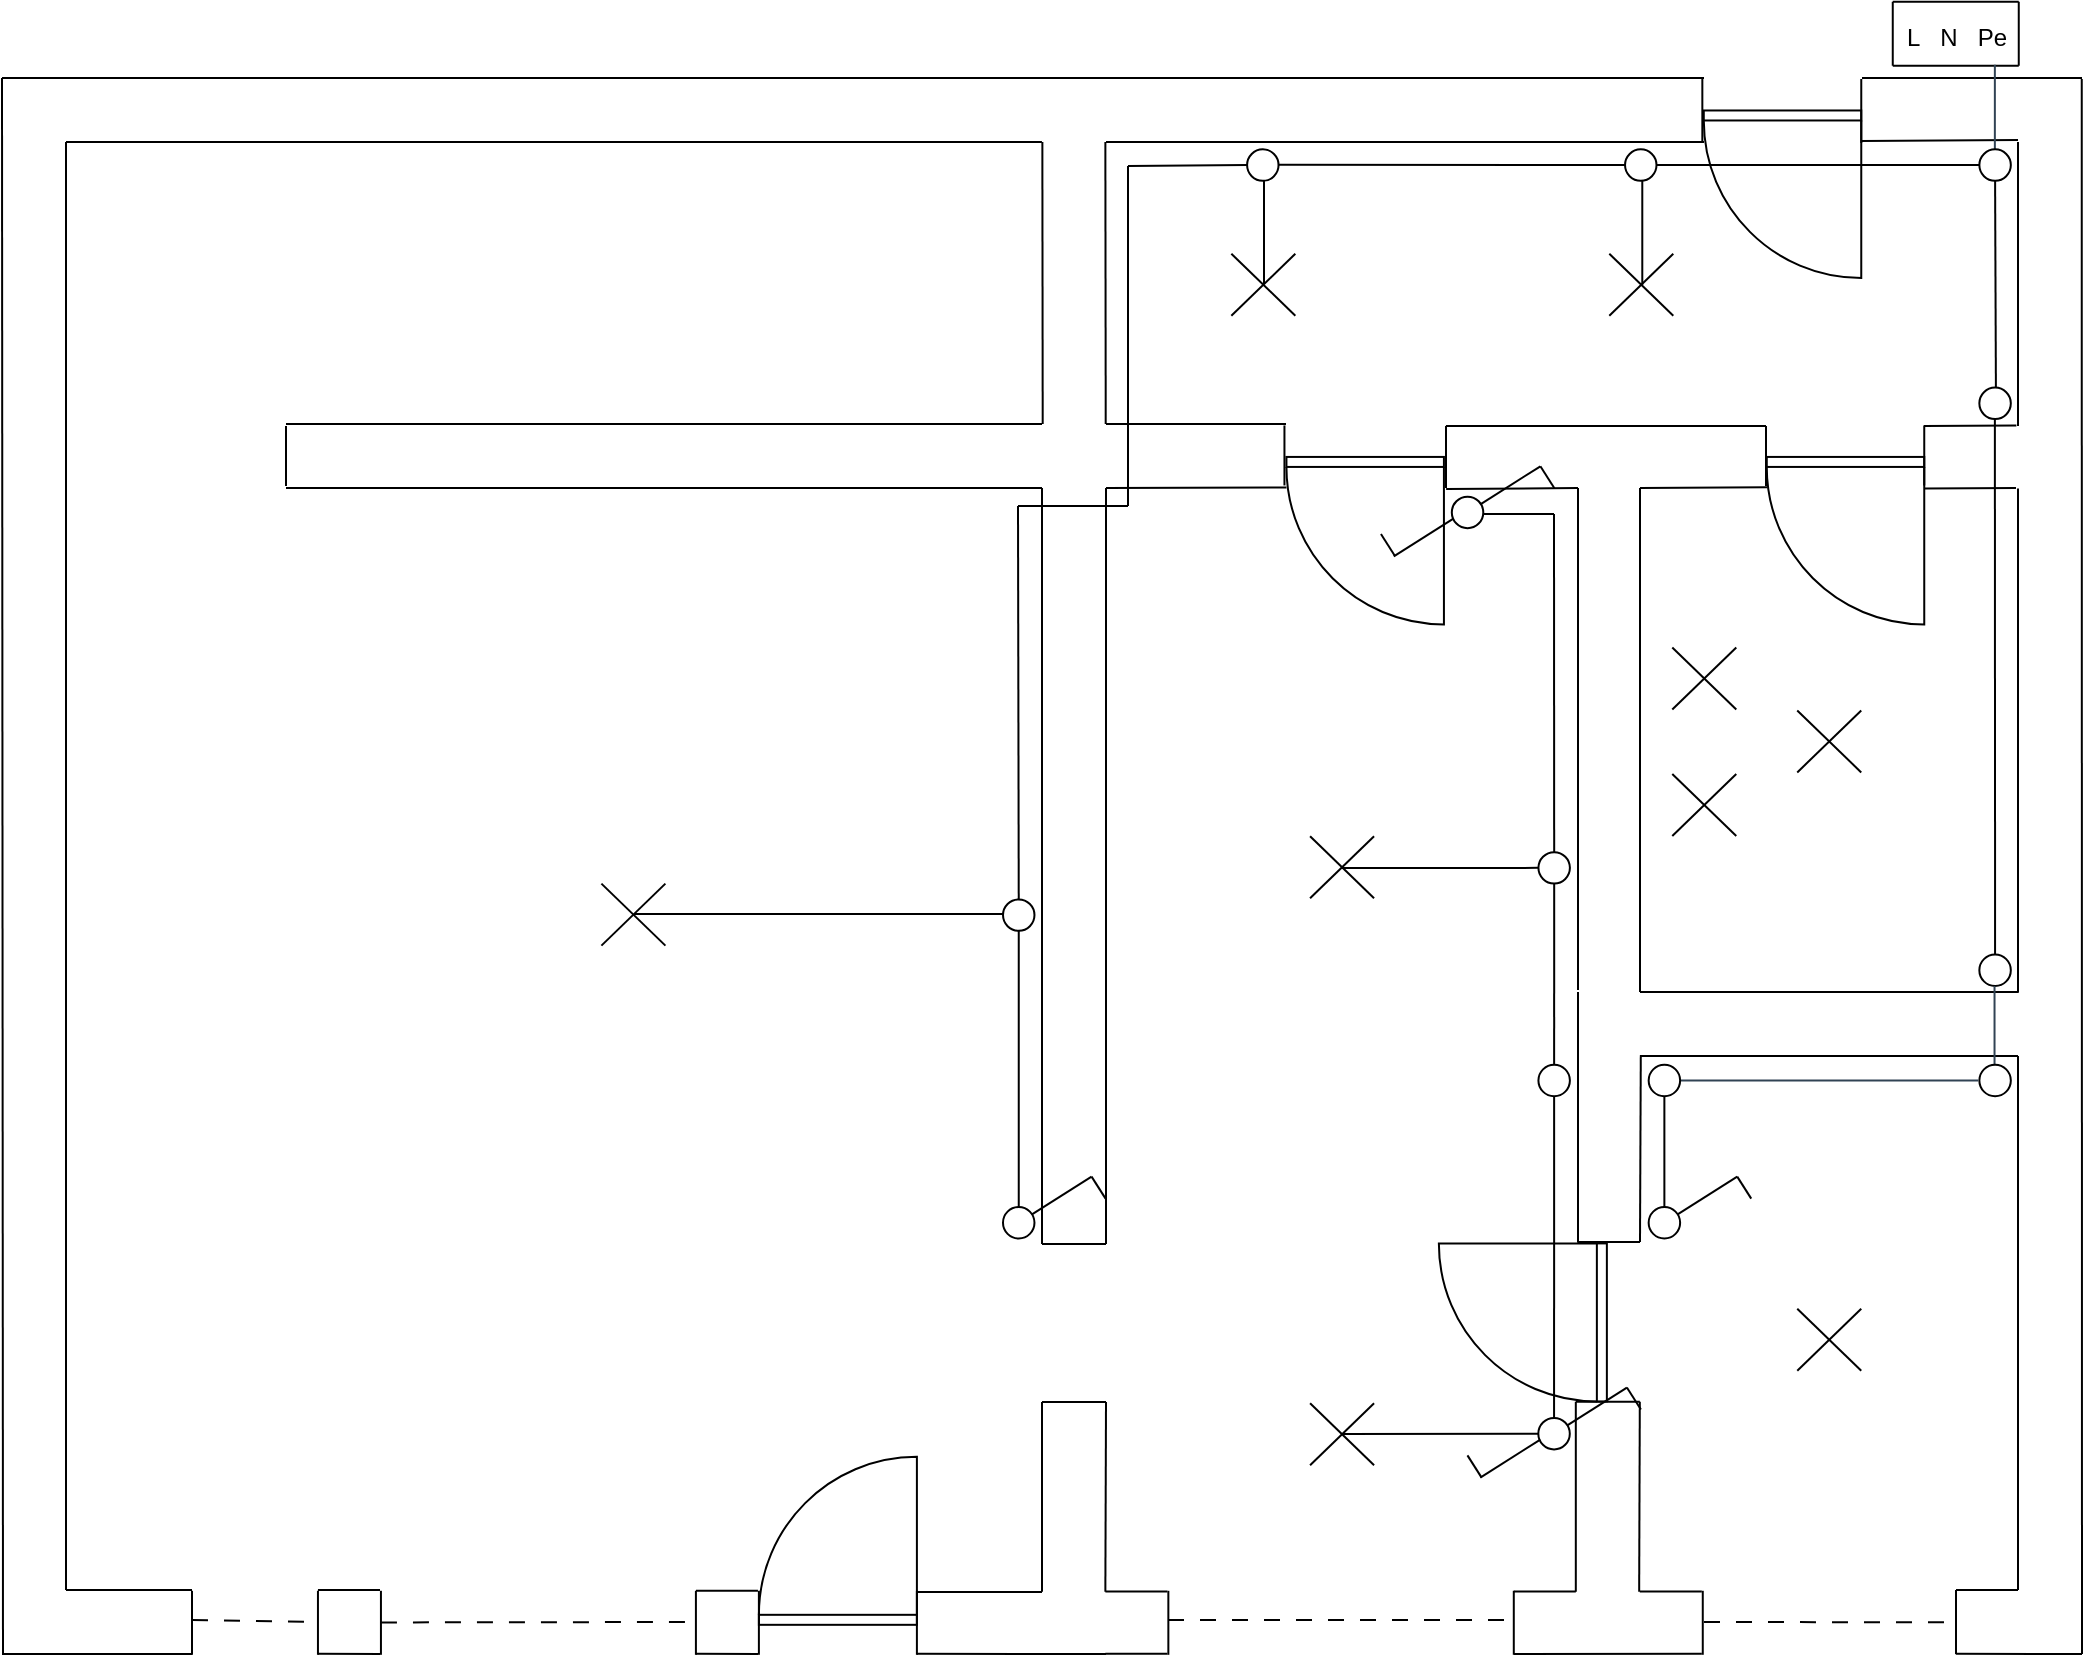 <mxfile version="26.0.11">
  <diagram name="Page-1" id="tku49OuCzhKwU1QaGcV9">
    <mxGraphModel dx="1500" dy="833" grid="1" gridSize="3.937" guides="1" tooltips="1" connect="1" arrows="1" fold="1" page="1" pageScale="1" pageWidth="1100" pageHeight="850" math="0" shadow="0">
      <root>
        <mxCell id="0" />
        <mxCell id="1" parent="0" />
        <mxCell id="xmqlbfc2DlfYGe71Y-Ob-2" value="" style="endArrow=none;html=1;rounded=0;" parent="1" edge="1">
          <mxGeometry width="50" height="50" relative="1" as="geometry">
            <mxPoint x="882" y="78" as="sourcePoint" />
            <mxPoint x="583" y="78" as="targetPoint" />
          </mxGeometry>
        </mxCell>
        <mxCell id="xmqlbfc2DlfYGe71Y-Ob-3" value="" style="endArrow=none;html=1;rounded=0;entryX=1.007;entryY=0.182;entryDx=0;entryDy=0;entryPerimeter=0;" parent="1" edge="1">
          <mxGeometry width="50" height="50" relative="1" as="geometry">
            <mxPoint x="1039" y="77" as="sourcePoint" />
            <mxPoint x="960.631" y="77.466" as="targetPoint" />
          </mxGeometry>
        </mxCell>
        <mxCell id="xmqlbfc2DlfYGe71Y-Ob-5" value="" style="verticalLabelPosition=bottom;html=1;verticalAlign=top;align=center;shape=mxgraph.floorplan.doorRight;aspect=fixed;" parent="1" vertex="1">
          <mxGeometry x="881.89" y="62.24" width="78.74" height="83.66" as="geometry" />
        </mxCell>
        <mxCell id="xmqlbfc2DlfYGe71Y-Ob-8" value="" style="endArrow=none;html=1;rounded=0;" parent="1" edge="1">
          <mxGeometry width="50" height="50" relative="1" as="geometry">
            <mxPoint x="63" y="802" as="sourcePoint" />
            <mxPoint x="63" y="78" as="targetPoint" />
          </mxGeometry>
        </mxCell>
        <mxCell id="xmqlbfc2DlfYGe71Y-Ob-9" value="" style="endArrow=none;html=1;rounded=0;" parent="1" edge="1">
          <mxGeometry width="50" height="50" relative="1" as="geometry">
            <mxPoint x="126" y="802" as="sourcePoint" />
            <mxPoint x="63" y="802" as="targetPoint" />
          </mxGeometry>
        </mxCell>
        <mxCell id="xmqlbfc2DlfYGe71Y-Ob-14" value="" style="endArrow=none;html=1;rounded=0;" parent="1" edge="1">
          <mxGeometry width="50" height="50" relative="1" as="geometry">
            <mxPoint x="188.98" y="802" as="sourcePoint" />
            <mxPoint x="220" y="802" as="targetPoint" />
          </mxGeometry>
        </mxCell>
        <mxCell id="xmqlbfc2DlfYGe71Y-Ob-15" value="" style="endArrow=none;html=1;rounded=0;" parent="1" edge="1">
          <mxGeometry width="50" height="50" relative="1" as="geometry">
            <mxPoint x="377.957" y="802.397" as="sourcePoint" />
            <mxPoint x="408.977" y="802.397" as="targetPoint" />
          </mxGeometry>
        </mxCell>
        <mxCell id="xmqlbfc2DlfYGe71Y-Ob-16" value="" style="endArrow=none;html=1;rounded=0;" parent="1" edge="1">
          <mxGeometry width="50" height="50" relative="1" as="geometry">
            <mxPoint x="488" y="803" as="sourcePoint" />
            <mxPoint x="551" y="803" as="targetPoint" />
          </mxGeometry>
        </mxCell>
        <mxCell id="xmqlbfc2DlfYGe71Y-Ob-17" value="" style="endArrow=none;html=1;rounded=0;" parent="1" edge="1">
          <mxGeometry width="50" height="50" relative="1" as="geometry">
            <mxPoint x="582.681" y="802.791" as="sourcePoint" />
            <mxPoint x="613.701" y="802.791" as="targetPoint" />
          </mxGeometry>
        </mxCell>
        <mxCell id="xmqlbfc2DlfYGe71Y-Ob-20" value="" style="endArrow=none;html=1;rounded=0;" parent="1" edge="1">
          <mxGeometry width="50" height="50" relative="1" as="geometry">
            <mxPoint x="786.895" y="802.785" as="sourcePoint" />
            <mxPoint x="817.915" y="802.785" as="targetPoint" />
          </mxGeometry>
        </mxCell>
        <mxCell id="xmqlbfc2DlfYGe71Y-Ob-21" value="" style="endArrow=none;html=1;rounded=0;" parent="1" edge="1">
          <mxGeometry width="50" height="50" relative="1" as="geometry">
            <mxPoint x="1008" y="802" as="sourcePoint" />
            <mxPoint x="1039" y="802" as="targetPoint" />
          </mxGeometry>
        </mxCell>
        <mxCell id="xmqlbfc2DlfYGe71Y-Ob-24" value="" style="verticalLabelPosition=bottom;html=1;verticalAlign=top;align=center;shape=mxgraph.floorplan.doorLeft;aspect=fixed;rotation=-180;" parent="1" vertex="1">
          <mxGeometry x="409.45" y="735.47" width="79" height="83.94" as="geometry" />
        </mxCell>
        <mxCell id="xmqlbfc2DlfYGe71Y-Ob-25" value="" style="endArrow=none;html=1;rounded=0;" parent="1" edge="1">
          <mxGeometry width="50" height="50" relative="1" as="geometry">
            <mxPoint x="849.892" y="802.792" as="sourcePoint" />
            <mxPoint x="880.912" y="802.792" as="targetPoint" />
          </mxGeometry>
        </mxCell>
        <mxCell id="xmqlbfc2DlfYGe71Y-Ob-26" value="" style="endArrow=none;html=1;rounded=0;" parent="1" edge="1">
          <mxGeometry width="50" height="50" relative="1" as="geometry">
            <mxPoint x="1039" y="220" as="sourcePoint" />
            <mxPoint x="1039" y="78" as="targetPoint" />
          </mxGeometry>
        </mxCell>
        <mxCell id="xmqlbfc2DlfYGe71Y-Ob-27" value="" style="endArrow=none;html=1;rounded=0;" parent="1" edge="1">
          <mxGeometry width="50" height="50" relative="1" as="geometry">
            <mxPoint x="882" y="46" as="sourcePoint" />
            <mxPoint x="31" y="46" as="targetPoint" />
          </mxGeometry>
        </mxCell>
        <mxCell id="xmqlbfc2DlfYGe71Y-Ob-28" value="" style="endArrow=none;html=1;rounded=0;" parent="1" edge="1">
          <mxGeometry width="50" height="50" relative="1" as="geometry">
            <mxPoint x="1071" y="46" as="sourcePoint" />
            <mxPoint x="961" y="46" as="targetPoint" />
          </mxGeometry>
        </mxCell>
        <mxCell id="xmqlbfc2DlfYGe71Y-Ob-29" value="" style="endArrow=none;html=1;rounded=0;" parent="1" edge="1">
          <mxGeometry width="50" height="50" relative="1" as="geometry">
            <mxPoint x="1071" y="834" as="sourcePoint" />
            <mxPoint x="1070.867" y="46.497" as="targetPoint" />
          </mxGeometry>
        </mxCell>
        <mxCell id="xmqlbfc2DlfYGe71Y-Ob-31" value="" style="endArrow=none;html=1;rounded=0;" parent="1" edge="1">
          <mxGeometry width="50" height="50" relative="1" as="geometry">
            <mxPoint x="31.497" y="833.487" as="sourcePoint" />
            <mxPoint x="31" y="46" as="targetPoint" />
          </mxGeometry>
        </mxCell>
        <mxCell id="xmqlbfc2DlfYGe71Y-Ob-32" value="" style="endArrow=none;html=1;rounded=0;" parent="1" edge="1">
          <mxGeometry width="50" height="50" relative="1" as="geometry">
            <mxPoint x="31" y="834" as="sourcePoint" />
            <mxPoint x="126" y="834" as="targetPoint" />
          </mxGeometry>
        </mxCell>
        <mxCell id="xmqlbfc2DlfYGe71Y-Ob-33" value="" style="endArrow=none;html=1;rounded=0;" parent="1" edge="1">
          <mxGeometry width="50" height="50" relative="1" as="geometry">
            <mxPoint x="188.977" y="833.897" as="sourcePoint" />
            <mxPoint x="220" y="834" as="targetPoint" />
          </mxGeometry>
        </mxCell>
        <mxCell id="xmqlbfc2DlfYGe71Y-Ob-34" value="" style="endArrow=none;html=1;rounded=0;" parent="1" edge="1">
          <mxGeometry width="50" height="50" relative="1" as="geometry">
            <mxPoint x="377.954" y="833.894" as="sourcePoint" />
            <mxPoint x="409" y="834" as="targetPoint" />
          </mxGeometry>
        </mxCell>
        <mxCell id="xmqlbfc2DlfYGe71Y-Ob-35" value="" style="endArrow=none;html=1;rounded=0;" parent="1" edge="1">
          <mxGeometry width="50" height="50" relative="1" as="geometry">
            <mxPoint x="488.451" y="833.891" as="sourcePoint" />
            <mxPoint x="583" y="834" as="targetPoint" />
          </mxGeometry>
        </mxCell>
        <mxCell id="xmqlbfc2DlfYGe71Y-Ob-36" value="" style="endArrow=none;html=1;rounded=0;" parent="1" edge="1">
          <mxGeometry width="50" height="50" relative="1" as="geometry">
            <mxPoint x="582.678" y="833.898" as="sourcePoint" />
            <mxPoint x="613.698" y="833.898" as="targetPoint" />
          </mxGeometry>
        </mxCell>
        <mxCell id="xmqlbfc2DlfYGe71Y-Ob-39" value="" style="endArrow=none;html=1;rounded=0;" parent="1" edge="1">
          <mxGeometry width="50" height="50" relative="1" as="geometry">
            <mxPoint x="787" y="834" as="sourcePoint" />
            <mxPoint x="880.909" y="833.899" as="targetPoint" />
          </mxGeometry>
        </mxCell>
        <mxCell id="xmqlbfc2DlfYGe71Y-Ob-40" value="" style="endArrow=none;html=1;rounded=0;" parent="1" edge="1">
          <mxGeometry width="50" height="50" relative="1" as="geometry">
            <mxPoint x="1007.877" y="833.897" as="sourcePoint" />
            <mxPoint x="1071" y="834" as="targetPoint" />
          </mxGeometry>
        </mxCell>
        <mxCell id="xmqlbfc2DlfYGe71Y-Ob-41" value="" style="endArrow=none;html=1;rounded=0;" parent="1" edge="1">
          <mxGeometry width="50" height="50" relative="1" as="geometry">
            <mxPoint x="1008" y="834" as="sourcePoint" />
            <mxPoint x="1008" y="802" as="targetPoint" />
          </mxGeometry>
        </mxCell>
        <mxCell id="xmqlbfc2DlfYGe71Y-Ob-42" value="" style="endArrow=none;html=1;rounded=0;" parent="1" edge="1">
          <mxGeometry width="50" height="50" relative="1" as="geometry">
            <mxPoint x="881.387" y="834.397" as="sourcePoint" />
            <mxPoint x="881.387" y="802.397" as="targetPoint" />
          </mxGeometry>
        </mxCell>
        <mxCell id="xmqlbfc2DlfYGe71Y-Ob-46" value="" style="endArrow=none;html=1;rounded=0;" parent="1" edge="1">
          <mxGeometry width="50" height="50" relative="1" as="geometry">
            <mxPoint x="786.895" y="834.395" as="sourcePoint" />
            <mxPoint x="786.895" y="802.395" as="targetPoint" />
          </mxGeometry>
        </mxCell>
        <mxCell id="xmqlbfc2DlfYGe71Y-Ob-49" value="" style="endArrow=none;html=1;rounded=0;" parent="1" edge="1">
          <mxGeometry width="50" height="50" relative="1" as="geometry">
            <mxPoint x="582.679" y="802.899" as="sourcePoint" />
            <mxPoint x="583" y="708" as="targetPoint" />
          </mxGeometry>
        </mxCell>
        <mxCell id="xmqlbfc2DlfYGe71Y-Ob-50" value="" style="endArrow=none;html=1;rounded=0;" parent="1" edge="1">
          <mxGeometry width="50" height="50" relative="1" as="geometry">
            <mxPoint x="550.996" y="802.906" as="sourcePoint" />
            <mxPoint x="551" y="708" as="targetPoint" />
          </mxGeometry>
        </mxCell>
        <mxCell id="xmqlbfc2DlfYGe71Y-Ob-51" value="" style="endArrow=none;html=1;rounded=0;" parent="1" edge="1">
          <mxGeometry width="50" height="50" relative="1" as="geometry">
            <mxPoint x="614.173" y="834.403" as="sourcePoint" />
            <mxPoint x="614.173" y="802.403" as="targetPoint" />
          </mxGeometry>
        </mxCell>
        <mxCell id="xmqlbfc2DlfYGe71Y-Ob-52" value="" style="endArrow=none;html=1;rounded=0;" parent="1" edge="1">
          <mxGeometry width="50" height="50" relative="1" as="geometry">
            <mxPoint x="488.45" y="834.4" as="sourcePoint" />
            <mxPoint x="488.45" y="802.4" as="targetPoint" />
          </mxGeometry>
        </mxCell>
        <mxCell id="xmqlbfc2DlfYGe71Y-Ob-53" value="" style="endArrow=none;html=1;rounded=0;" parent="1" edge="1">
          <mxGeometry width="50" height="50" relative="1" as="geometry">
            <mxPoint x="409.447" y="834.397" as="sourcePoint" />
            <mxPoint x="409.447" y="802.397" as="targetPoint" />
          </mxGeometry>
        </mxCell>
        <mxCell id="xmqlbfc2DlfYGe71Y-Ob-54" value="" style="endArrow=none;html=1;rounded=0;" parent="1" edge="1">
          <mxGeometry width="50" height="50" relative="1" as="geometry">
            <mxPoint x="377.954" y="834.404" as="sourcePoint" />
            <mxPoint x="377.954" y="802.404" as="targetPoint" />
          </mxGeometry>
        </mxCell>
        <mxCell id="xmqlbfc2DlfYGe71Y-Ob-55" value="" style="endArrow=none;html=1;rounded=0;" parent="1" edge="1">
          <mxGeometry width="50" height="50" relative="1" as="geometry">
            <mxPoint x="220.471" y="834.401" as="sourcePoint" />
            <mxPoint x="220.471" y="802.401" as="targetPoint" />
          </mxGeometry>
        </mxCell>
        <mxCell id="xmqlbfc2DlfYGe71Y-Ob-56" value="" style="endArrow=none;html=1;rounded=0;" parent="1" edge="1">
          <mxGeometry width="50" height="50" relative="1" as="geometry">
            <mxPoint x="125.988" y="834.398" as="sourcePoint" />
            <mxPoint x="125.988" y="802.398" as="targetPoint" />
          </mxGeometry>
        </mxCell>
        <mxCell id="xmqlbfc2DlfYGe71Y-Ob-57" value="" style="endArrow=none;html=1;rounded=0;" parent="1" edge="1">
          <mxGeometry width="50" height="50" relative="1" as="geometry">
            <mxPoint x="188.975" y="834.395" as="sourcePoint" />
            <mxPoint x="188.975" y="802.395" as="targetPoint" />
          </mxGeometry>
        </mxCell>
        <mxCell id="xmqlbfc2DlfYGe71Y-Ob-58" value="" style="endArrow=none;html=1;rounded=0;" parent="1" edge="1">
          <mxGeometry width="50" height="50" relative="1" as="geometry">
            <mxPoint x="881.172" y="78.492" as="sourcePoint" />
            <mxPoint x="881.172" y="46.492" as="targetPoint" />
          </mxGeometry>
        </mxCell>
        <mxCell id="xmqlbfc2DlfYGe71Y-Ob-59" value="" style="endArrow=none;html=1;rounded=0;" parent="1" edge="1">
          <mxGeometry width="50" height="50" relative="1" as="geometry">
            <mxPoint x="960.629" y="78.499" as="sourcePoint" />
            <mxPoint x="960.629" y="46.499" as="targetPoint" />
          </mxGeometry>
        </mxCell>
        <mxCell id="xmqlbfc2DlfYGe71Y-Ob-60" value="" style="endArrow=none;html=1;rounded=0;" parent="1" edge="1">
          <mxGeometry width="50" height="50" relative="1" as="geometry">
            <mxPoint x="1039" y="503.41" as="sourcePoint" />
            <mxPoint x="1039" y="251.22" as="targetPoint" />
          </mxGeometry>
        </mxCell>
        <mxCell id="xmqlbfc2DlfYGe71Y-Ob-61" value="" style="endArrow=none;html=1;rounded=0;" parent="1" edge="1">
          <mxGeometry width="50" height="50" relative="1" as="geometry">
            <mxPoint x="1039" y="802" as="sourcePoint" />
            <mxPoint x="1039" y="535" as="targetPoint" />
          </mxGeometry>
        </mxCell>
        <mxCell id="xmqlbfc2DlfYGe71Y-Ob-64" value="" style="verticalLabelPosition=bottom;html=1;verticalAlign=top;align=center;shape=mxgraph.floorplan.doorRight;aspect=fixed;" parent="1" vertex="1">
          <mxGeometry x="673.227" y="235.467" width="78.74" height="83.66" as="geometry" />
        </mxCell>
        <mxCell id="xmqlbfc2DlfYGe71Y-Ob-66" value="" style="endArrow=none;html=1;rounded=0;dashed=1;dashPattern=8 8;" parent="1" edge="1">
          <mxGeometry width="50" height="50" relative="1" as="geometry">
            <mxPoint x="126" y="817" as="sourcePoint" />
            <mxPoint x="189" y="818" as="targetPoint" />
          </mxGeometry>
        </mxCell>
        <mxCell id="xmqlbfc2DlfYGe71Y-Ob-68" value="" style="endArrow=none;html=1;rounded=0;dashed=1;dashPattern=8 8;" parent="1" edge="1">
          <mxGeometry width="50" height="50" relative="1" as="geometry">
            <mxPoint x="614" y="817" as="sourcePoint" />
            <mxPoint x="787" y="817" as="targetPoint" />
          </mxGeometry>
        </mxCell>
        <mxCell id="xmqlbfc2DlfYGe71Y-Ob-69" value="" style="endArrow=none;html=1;rounded=0;dashed=1;dashPattern=8 8;" parent="1" edge="1">
          <mxGeometry width="50" height="50" relative="1" as="geometry">
            <mxPoint x="882" y="818" as="sourcePoint" />
            <mxPoint x="1009.147" y="818.147" as="targetPoint" />
          </mxGeometry>
        </mxCell>
        <mxCell id="xmqlbfc2DlfYGe71Y-Ob-70" value="" style="endArrow=none;html=1;rounded=0;dashed=1;dashPattern=8 8;" parent="1" edge="1">
          <mxGeometry width="50" height="50" relative="1" as="geometry">
            <mxPoint x="220.474" y="818.214" as="sourcePoint" />
            <mxPoint x="378" y="818" as="targetPoint" />
          </mxGeometry>
        </mxCell>
        <mxCell id="xmqlbfc2DlfYGe71Y-Ob-71" value="" style="endArrow=none;html=1;rounded=0;" parent="1" edge="1">
          <mxGeometry width="50" height="50" relative="1" as="geometry">
            <mxPoint x="551" y="708" as="sourcePoint" />
            <mxPoint x="583" y="708" as="targetPoint" />
          </mxGeometry>
        </mxCell>
        <mxCell id="xmqlbfc2DlfYGe71Y-Ob-78" value="" style="endArrow=none;html=1;rounded=0;" parent="1" edge="1">
          <mxGeometry width="50" height="50" relative="1" as="geometry">
            <mxPoint x="849.583" y="802.813" as="sourcePoint" />
            <mxPoint x="849.904" y="707.914" as="targetPoint" />
          </mxGeometry>
        </mxCell>
        <mxCell id="xmqlbfc2DlfYGe71Y-Ob-79" value="" style="endArrow=none;html=1;rounded=0;" parent="1" edge="1">
          <mxGeometry width="50" height="50" relative="1" as="geometry">
            <mxPoint x="817.9" y="802.82" as="sourcePoint" />
            <mxPoint x="817.904" y="707.914" as="targetPoint" />
          </mxGeometry>
        </mxCell>
        <mxCell id="xmqlbfc2DlfYGe71Y-Ob-80" value="" style="endArrow=none;html=1;rounded=0;" parent="1" edge="1">
          <mxGeometry width="50" height="50" relative="1" as="geometry">
            <mxPoint x="817.904" y="707.914" as="sourcePoint" />
            <mxPoint x="849.904" y="707.914" as="targetPoint" />
          </mxGeometry>
        </mxCell>
        <mxCell id="ck6R9Khf7Q6aw8fofzaR-2" value="" style="endArrow=none;html=1;rounded=0;exitX=1;exitY=0.047;exitDx=0;exitDy=0;exitPerimeter=0;" parent="1" edge="1">
          <mxGeometry width="50" height="50" relative="1" as="geometry">
            <mxPoint x="752.964" y="220.004" as="sourcePoint" />
            <mxPoint x="913" y="220" as="targetPoint" />
          </mxGeometry>
        </mxCell>
        <mxCell id="ck6R9Khf7Q6aw8fofzaR-3" value="" style="endArrow=none;html=1;rounded=0;" parent="1" edge="1">
          <mxGeometry width="50" height="50" relative="1" as="geometry">
            <mxPoint x="753" y="251" as="sourcePoint" />
            <mxPoint x="753" y="220" as="targetPoint" />
          </mxGeometry>
        </mxCell>
        <mxCell id="ck6R9Khf7Q6aw8fofzaR-6" value="" style="endArrow=none;html=1;rounded=0;exitX=-0.004;exitY=0.172;exitDx=0;exitDy=0;exitPerimeter=0;" parent="1" source="ck6R9Khf7Q6aw8fofzaR-9" edge="1">
          <mxGeometry width="50" height="50" relative="1" as="geometry">
            <mxPoint x="819" y="625" as="sourcePoint" />
            <mxPoint x="819" y="503" as="targetPoint" />
          </mxGeometry>
        </mxCell>
        <mxCell id="ck6R9Khf7Q6aw8fofzaR-7" value="" style="endArrow=none;html=1;rounded=0;" parent="1" edge="1">
          <mxGeometry width="50" height="50" relative="1" as="geometry">
            <mxPoint x="850" y="535" as="sourcePoint" />
            <mxPoint x="1039" y="535" as="targetPoint" />
          </mxGeometry>
        </mxCell>
        <mxCell id="ck6R9Khf7Q6aw8fofzaR-8" value="" style="endArrow=none;html=1;rounded=0;" parent="1" edge="1">
          <mxGeometry width="50" height="50" relative="1" as="geometry">
            <mxPoint x="850" y="628" as="sourcePoint" />
            <mxPoint x="850.397" y="534.687" as="targetPoint" />
          </mxGeometry>
        </mxCell>
        <mxCell id="ck6R9Khf7Q6aw8fofzaR-9" value="" style="verticalLabelPosition=bottom;html=1;verticalAlign=top;align=center;shape=mxgraph.floorplan.doorLeft;aspect=fixed;rotation=90;" parent="1" vertex="1">
          <mxGeometry x="751.967" y="626.237" width="79" height="83.94" as="geometry" />
        </mxCell>
        <mxCell id="ck6R9Khf7Q6aw8fofzaR-10" value="" style="endArrow=none;html=1;rounded=0;" parent="1" edge="1">
          <mxGeometry width="50" height="50" relative="1" as="geometry">
            <mxPoint x="819" y="628" as="sourcePoint" />
            <mxPoint x="850" y="628" as="targetPoint" />
          </mxGeometry>
        </mxCell>
        <mxCell id="ck6R9Khf7Q6aw8fofzaR-11" value="" style="endArrow=none;html=1;rounded=0;" parent="1" edge="1">
          <mxGeometry width="50" height="50" relative="1" as="geometry">
            <mxPoint x="850" y="503" as="sourcePoint" />
            <mxPoint x="1039" y="503" as="targetPoint" />
          </mxGeometry>
        </mxCell>
        <mxCell id="ck6R9Khf7Q6aw8fofzaR-12" value="" style="endArrow=none;html=1;rounded=0;" parent="1" edge="1">
          <mxGeometry width="50" height="50" relative="1" as="geometry">
            <mxPoint x="819" y="502" as="sourcePoint" />
            <mxPoint x="819" y="251" as="targetPoint" />
          </mxGeometry>
        </mxCell>
        <mxCell id="ck6R9Khf7Q6aw8fofzaR-13" value="" style="endArrow=none;html=1;rounded=0;" parent="1" edge="1">
          <mxGeometry width="50" height="50" relative="1" as="geometry">
            <mxPoint x="850" y="503" as="sourcePoint" />
            <mxPoint x="850" y="251" as="targetPoint" />
          </mxGeometry>
        </mxCell>
        <mxCell id="ck6R9Khf7Q6aw8fofzaR-14" value="" style="endArrow=none;html=1;rounded=0;exitX=1.014;exitY=0.192;exitDx=0;exitDy=0;exitPerimeter=0;" parent="1" source="xmqlbfc2DlfYGe71Y-Ob-64" edge="1">
          <mxGeometry width="50" height="50" relative="1" as="geometry">
            <mxPoint x="752" y="254" as="sourcePoint" />
            <mxPoint x="819" y="251" as="targetPoint" />
          </mxGeometry>
        </mxCell>
        <mxCell id="ck6R9Khf7Q6aw8fofzaR-15" value="" style="endArrow=none;html=1;rounded=0;" parent="1" edge="1">
          <mxGeometry width="50" height="50" relative="1" as="geometry">
            <mxPoint x="992" y="220" as="sourcePoint" />
            <mxPoint x="1038.19" y="219.72" as="targetPoint" />
          </mxGeometry>
        </mxCell>
        <mxCell id="ck6R9Khf7Q6aw8fofzaR-16" value="" style="verticalLabelPosition=bottom;html=1;verticalAlign=top;align=center;shape=mxgraph.floorplan.doorRight;aspect=fixed;" parent="1" vertex="1">
          <mxGeometry x="913.387" y="235.467" width="78.74" height="83.66" as="geometry" />
        </mxCell>
        <mxCell id="ck6R9Khf7Q6aw8fofzaR-17" value="" style="endArrow=none;html=1;rounded=0;exitX=1.002;exitY=0.188;exitDx=0;exitDy=0;exitPerimeter=0;" parent="1" source="ck6R9Khf7Q6aw8fofzaR-16" edge="1">
          <mxGeometry width="50" height="50" relative="1" as="geometry">
            <mxPoint x="988" y="301" as="sourcePoint" />
            <mxPoint x="1038" y="251" as="targetPoint" />
          </mxGeometry>
        </mxCell>
        <mxCell id="ck6R9Khf7Q6aw8fofzaR-18" value="" style="endArrow=none;html=1;rounded=0;entryX=0.004;entryY=0.181;entryDx=0;entryDy=0;entryPerimeter=0;" parent="1" target="ck6R9Khf7Q6aw8fofzaR-16" edge="1">
          <mxGeometry width="50" height="50" relative="1" as="geometry">
            <mxPoint x="850" y="251" as="sourcePoint" />
            <mxPoint x="900" y="200" as="targetPoint" />
          </mxGeometry>
        </mxCell>
        <mxCell id="ck6R9Khf7Q6aw8fofzaR-19" value="" style="endArrow=none;html=1;rounded=0;" parent="1" edge="1">
          <mxGeometry width="50" height="50" relative="1" as="geometry">
            <mxPoint x="913" y="250" as="sourcePoint" />
            <mxPoint x="913" y="220" as="targetPoint" />
          </mxGeometry>
        </mxCell>
        <mxCell id="ck6R9Khf7Q6aw8fofzaR-20" value="" style="endArrow=none;html=1;rounded=0;" parent="1" edge="1">
          <mxGeometry width="50" height="50" relative="1" as="geometry">
            <mxPoint x="992.127" y="249.727" as="sourcePoint" />
            <mxPoint x="992.127" y="219.727" as="targetPoint" />
          </mxGeometry>
        </mxCell>
        <mxCell id="ck6R9Khf7Q6aw8fofzaR-28" value="" style="endArrow=none;html=1;rounded=0;" parent="1" edge="1">
          <mxGeometry width="50" height="50" relative="1" as="geometry">
            <mxPoint x="551" y="629" as="sourcePoint" />
            <mxPoint x="551" y="251" as="targetPoint" />
          </mxGeometry>
        </mxCell>
        <mxCell id="ck6R9Khf7Q6aw8fofzaR-29" value="" style="endArrow=none;html=1;rounded=0;" parent="1" edge="1">
          <mxGeometry width="50" height="50" relative="1" as="geometry">
            <mxPoint x="583" y="629" as="sourcePoint" />
            <mxPoint x="583" y="251" as="targetPoint" />
          </mxGeometry>
        </mxCell>
        <mxCell id="ck6R9Khf7Q6aw8fofzaR-30" value="" style="endArrow=none;html=1;rounded=0;" parent="1" edge="1">
          <mxGeometry width="50" height="50" relative="1" as="geometry">
            <mxPoint x="173" y="251" as="sourcePoint" />
            <mxPoint x="551" y="251" as="targetPoint" />
          </mxGeometry>
        </mxCell>
        <mxCell id="ck6R9Khf7Q6aw8fofzaR-31" value="" style="endArrow=none;html=1;rounded=0;entryX=0.004;entryY=0.181;entryDx=0;entryDy=0;entryPerimeter=0;" parent="1" edge="1">
          <mxGeometry width="50" height="50" relative="1" as="geometry">
            <mxPoint x="583" y="251" as="sourcePoint" />
            <mxPoint x="673.227" y="250.727" as="targetPoint" />
          </mxGeometry>
        </mxCell>
        <mxCell id="ck6R9Khf7Q6aw8fofzaR-32" value="" style="endArrow=none;html=1;rounded=0;" parent="1" edge="1">
          <mxGeometry width="50" height="50" relative="1" as="geometry">
            <mxPoint x="672.227" y="249.727" as="sourcePoint" />
            <mxPoint x="672.227" y="219.727" as="targetPoint" />
          </mxGeometry>
        </mxCell>
        <mxCell id="ck6R9Khf7Q6aw8fofzaR-33" value="" style="endArrow=none;html=1;rounded=0;" parent="1" edge="1">
          <mxGeometry width="50" height="50" relative="1" as="geometry">
            <mxPoint x="551" y="629" as="sourcePoint" />
            <mxPoint x="583" y="629" as="targetPoint" />
          </mxGeometry>
        </mxCell>
        <mxCell id="ck6R9Khf7Q6aw8fofzaR-34" value="" style="endArrow=none;html=1;rounded=0;" parent="1" edge="1">
          <mxGeometry width="50" height="50" relative="1" as="geometry">
            <mxPoint x="173" y="250" as="sourcePoint" />
            <mxPoint x="173" y="220" as="targetPoint" />
          </mxGeometry>
        </mxCell>
        <mxCell id="ck6R9Khf7Q6aw8fofzaR-35" value="" style="endArrow=none;html=1;rounded=0;" parent="1" edge="1">
          <mxGeometry width="50" height="50" relative="1" as="geometry">
            <mxPoint x="173" y="219" as="sourcePoint" />
            <mxPoint x="551" y="219" as="targetPoint" />
          </mxGeometry>
        </mxCell>
        <mxCell id="ck6R9Khf7Q6aw8fofzaR-36" value="" style="endArrow=none;html=1;rounded=0;" parent="1" edge="1">
          <mxGeometry width="50" height="50" relative="1" as="geometry">
            <mxPoint x="582.86" y="219" as="sourcePoint" />
            <mxPoint x="582.68" y="78" as="targetPoint" />
          </mxGeometry>
        </mxCell>
        <mxCell id="ck6R9Khf7Q6aw8fofzaR-37" value="" style="endArrow=none;html=1;rounded=0;" parent="1" edge="1">
          <mxGeometry width="50" height="50" relative="1" as="geometry">
            <mxPoint x="551.357" y="218.987" as="sourcePoint" />
            <mxPoint x="551.177" y="77.987" as="targetPoint" />
          </mxGeometry>
        </mxCell>
        <mxCell id="ck6R9Khf7Q6aw8fofzaR-38" value="" style="endArrow=none;html=1;rounded=0;" parent="1" edge="1">
          <mxGeometry width="50" height="50" relative="1" as="geometry">
            <mxPoint x="583" y="219" as="sourcePoint" />
            <mxPoint x="673" y="219" as="targetPoint" />
          </mxGeometry>
        </mxCell>
        <mxCell id="ck6R9Khf7Q6aw8fofzaR-39" value="" style="endArrow=none;html=1;rounded=0;" parent="1" edge="1">
          <mxGeometry width="50" height="50" relative="1" as="geometry">
            <mxPoint x="550.967" y="77.987" as="sourcePoint" />
            <mxPoint x="63" y="78" as="targetPoint" />
          </mxGeometry>
        </mxCell>
        <mxCell id="ck6R9Khf7Q6aw8fofzaR-43" value="" style="endArrow=none;html=1;rounded=0;" parent="1" edge="1">
          <mxGeometry width="50" height="50" relative="1" as="geometry">
            <mxPoint x="976.38" y="7.87" as="sourcePoint" />
            <mxPoint x="1039.38" y="7.87" as="targetPoint" />
          </mxGeometry>
        </mxCell>
        <mxCell id="ck6R9Khf7Q6aw8fofzaR-44" value="" style="endArrow=none;html=1;rounded=0;" parent="1" edge="1">
          <mxGeometry width="50" height="50" relative="1" as="geometry">
            <mxPoint x="976.38" y="39.87" as="sourcePoint" />
            <mxPoint x="1039.38" y="39.87" as="targetPoint" />
          </mxGeometry>
        </mxCell>
        <mxCell id="ck6R9Khf7Q6aw8fofzaR-45" value="" style="endArrow=none;html=1;rounded=0;" parent="1" edge="1">
          <mxGeometry width="50" height="50" relative="1" as="geometry">
            <mxPoint x="976.38" y="39.87" as="sourcePoint" />
            <mxPoint x="976.38" y="7.87" as="targetPoint" />
          </mxGeometry>
        </mxCell>
        <mxCell id="ck6R9Khf7Q6aw8fofzaR-46" value="" style="endArrow=none;html=1;rounded=0;" parent="1" edge="1">
          <mxGeometry width="50" height="50" relative="1" as="geometry">
            <mxPoint x="1039.38" y="39.87" as="sourcePoint" />
            <mxPoint x="1039.38" y="7.87" as="targetPoint" />
          </mxGeometry>
        </mxCell>
        <mxCell id="ck6R9Khf7Q6aw8fofzaR-47" value="L&amp;nbsp; &amp;nbsp;N&amp;nbsp; &amp;nbsp;Pe" style="text;html=1;align=center;verticalAlign=middle;resizable=0;points=[];autosize=1;strokeColor=none;fillColor=none;" parent="1" vertex="1">
          <mxGeometry x="972.187" y="11.811" width="70.866" height="27.559" as="geometry" />
        </mxCell>
        <mxCell id="ck6R9Khf7Q6aw8fofzaR-53" value="" style="endArrow=none;html=1;rounded=0;fillColor=#647687;strokeColor=#314354;" parent="1" edge="1">
          <mxGeometry width="50" height="50" relative="1" as="geometry">
            <mxPoint x="1027.43" y="86.37" as="sourcePoint" />
            <mxPoint x="1027.43" y="39.37" as="targetPoint" />
          </mxGeometry>
        </mxCell>
        <mxCell id="ck6R9Khf7Q6aw8fofzaR-54" value="" style="ellipse;whiteSpace=wrap;html=1;aspect=fixed;" parent="1" vertex="1">
          <mxGeometry x="1019.68" y="81.68" width="15.74" height="15.74" as="geometry" />
        </mxCell>
        <mxCell id="ck6R9Khf7Q6aw8fofzaR-56" value="" style="endArrow=none;html=1;rounded=0;entryX=0.5;entryY=1;entryDx=0;entryDy=0;" parent="1" target="ck6R9Khf7Q6aw8fofzaR-54" edge="1">
          <mxGeometry width="50" height="50" relative="1" as="geometry">
            <mxPoint x="1028" y="213" as="sourcePoint" />
            <mxPoint x="1027.497" y="97.417" as="targetPoint" />
          </mxGeometry>
        </mxCell>
        <mxCell id="ck6R9Khf7Q6aw8fofzaR-57" value="" style="ellipse;whiteSpace=wrap;html=1;aspect=fixed;" parent="1" vertex="1">
          <mxGeometry x="1019.677" y="200.787" width="15.74" height="15.74" as="geometry" />
        </mxCell>
        <mxCell id="ck6R9Khf7Q6aw8fofzaR-60" value="" style="endArrow=none;html=1;rounded=0;" parent="1" source="ck6R9Khf7Q6aw8fofzaR-61" edge="1">
          <mxGeometry width="50" height="50" relative="1" as="geometry">
            <mxPoint x="1027" y="492" as="sourcePoint" />
            <mxPoint x="1027.437" y="216.527" as="targetPoint" />
          </mxGeometry>
        </mxCell>
        <mxCell id="ck6R9Khf7Q6aw8fofzaR-62" value="" style="endArrow=none;html=1;rounded=0;" parent="1" target="ck6R9Khf7Q6aw8fofzaR-61" edge="1">
          <mxGeometry width="50" height="50" relative="1" as="geometry">
            <mxPoint x="1027" y="492" as="sourcePoint" />
            <mxPoint x="1027.437" y="216.527" as="targetPoint" />
          </mxGeometry>
        </mxCell>
        <mxCell id="ck6R9Khf7Q6aw8fofzaR-61" value="" style="ellipse;whiteSpace=wrap;html=1;aspect=fixed;" parent="1" vertex="1">
          <mxGeometry x="1019.674" y="484.254" width="15.74" height="15.74" as="geometry" />
        </mxCell>
        <mxCell id="ck6R9Khf7Q6aw8fofzaR-63" value="" style="endArrow=none;html=1;rounded=0;fillColor=#647687;strokeColor=#314354;" parent="1" edge="1">
          <mxGeometry width="50" height="50" relative="1" as="geometry">
            <mxPoint x="1027.267" y="546.997" as="sourcePoint" />
            <mxPoint x="1027.267" y="499.997" as="targetPoint" />
          </mxGeometry>
        </mxCell>
        <mxCell id="ck6R9Khf7Q6aw8fofzaR-64" value="" style="ellipse;whiteSpace=wrap;html=1;aspect=fixed;" parent="1" vertex="1">
          <mxGeometry x="1019.681" y="539.371" width="15.74" height="15.74" as="geometry" />
        </mxCell>
        <mxCell id="ck6R9Khf7Q6aw8fofzaR-65" value="" style="endArrow=none;html=1;rounded=0;fillColor=#647687;strokeColor=#314354;" parent="1" source="ck6R9Khf7Q6aw8fofzaR-67" edge="1">
          <mxGeometry width="50" height="50" relative="1" as="geometry">
            <mxPoint x="858" y="547" as="sourcePoint" />
            <mxPoint x="1019.114" y="547.244" as="targetPoint" />
          </mxGeometry>
        </mxCell>
        <mxCell id="ck6R9Khf7Q6aw8fofzaR-68" value="" style="endArrow=none;html=1;rounded=0;fillColor=#647687;strokeColor=#314354;" parent="1" target="ck6R9Khf7Q6aw8fofzaR-67" edge="1">
          <mxGeometry width="50" height="50" relative="1" as="geometry">
            <mxPoint x="858" y="547" as="sourcePoint" />
            <mxPoint x="1019.114" y="547.244" as="targetPoint" />
          </mxGeometry>
        </mxCell>
        <mxCell id="ck6R9Khf7Q6aw8fofzaR-67" value="" style="ellipse;whiteSpace=wrap;html=1;aspect=fixed;" parent="1" vertex="1">
          <mxGeometry x="854.328" y="539.368" width="15.74" height="15.74" as="geometry" />
        </mxCell>
        <mxCell id="ck6R9Khf7Q6aw8fofzaR-70" value="" style="endArrow=none;html=1;rounded=0;" parent="1" edge="1">
          <mxGeometry width="50" height="50" relative="1" as="geometry">
            <mxPoint x="928.63" y="692.42" as="sourcePoint" />
            <mxPoint x="960.63" y="661.42" as="targetPoint" />
          </mxGeometry>
        </mxCell>
        <mxCell id="ck6R9Khf7Q6aw8fofzaR-71" value="" style="endArrow=none;html=1;rounded=0;" parent="1" edge="1">
          <mxGeometry width="50" height="50" relative="1" as="geometry">
            <mxPoint x="928.63" y="661.42" as="sourcePoint" />
            <mxPoint x="960.63" y="692.42" as="targetPoint" />
          </mxGeometry>
        </mxCell>
        <mxCell id="ck6R9Khf7Q6aw8fofzaR-72" value="" style="endArrow=none;html=1;rounded=0;" parent="1" edge="1">
          <mxGeometry width="50" height="50" relative="1" as="geometry">
            <mxPoint x="928.627" y="393.207" as="sourcePoint" />
            <mxPoint x="960.627" y="362.207" as="targetPoint" />
          </mxGeometry>
        </mxCell>
        <mxCell id="ck6R9Khf7Q6aw8fofzaR-73" value="" style="endArrow=none;html=1;rounded=0;" parent="1" edge="1">
          <mxGeometry width="50" height="50" relative="1" as="geometry">
            <mxPoint x="928.627" y="362.207" as="sourcePoint" />
            <mxPoint x="960.627" y="393.207" as="targetPoint" />
          </mxGeometry>
        </mxCell>
        <mxCell id="ck6R9Khf7Q6aw8fofzaR-76" value="" style="endArrow=none;html=1;rounded=0;" parent="1" edge="1">
          <mxGeometry width="50" height="50" relative="1" as="geometry">
            <mxPoint x="866.141" y="361.711" as="sourcePoint" />
            <mxPoint x="898.141" y="330.711" as="targetPoint" />
          </mxGeometry>
        </mxCell>
        <mxCell id="ck6R9Khf7Q6aw8fofzaR-77" value="" style="endArrow=none;html=1;rounded=0;" parent="1" edge="1">
          <mxGeometry width="50" height="50" relative="1" as="geometry">
            <mxPoint x="866.141" y="330.711" as="sourcePoint" />
            <mxPoint x="898.141" y="361.711" as="targetPoint" />
          </mxGeometry>
        </mxCell>
        <mxCell id="ck6R9Khf7Q6aw8fofzaR-82" value="" style="endArrow=none;html=1;rounded=0;" parent="1" edge="1">
          <mxGeometry width="50" height="50" relative="1" as="geometry">
            <mxPoint x="866.142" y="425.002" as="sourcePoint" />
            <mxPoint x="898.142" y="394.002" as="targetPoint" />
          </mxGeometry>
        </mxCell>
        <mxCell id="ck6R9Khf7Q6aw8fofzaR-83" value="" style="endArrow=none;html=1;rounded=0;" parent="1" edge="1">
          <mxGeometry width="50" height="50" relative="1" as="geometry">
            <mxPoint x="866.142" y="394.002" as="sourcePoint" />
            <mxPoint x="898.142" y="425.002" as="targetPoint" />
          </mxGeometry>
        </mxCell>
        <mxCell id="ck6R9Khf7Q6aw8fofzaR-84" value="" style="endArrow=none;html=1;rounded=0;" parent="1" edge="1">
          <mxGeometry width="50" height="50" relative="1" as="geometry">
            <mxPoint x="685.039" y="739.659" as="sourcePoint" />
            <mxPoint x="717.039" y="708.659" as="targetPoint" />
          </mxGeometry>
        </mxCell>
        <mxCell id="ck6R9Khf7Q6aw8fofzaR-85" value="" style="endArrow=none;html=1;rounded=0;" parent="1" edge="1">
          <mxGeometry width="50" height="50" relative="1" as="geometry">
            <mxPoint x="685.039" y="708.659" as="sourcePoint" />
            <mxPoint x="717.039" y="739.659" as="targetPoint" />
          </mxGeometry>
        </mxCell>
        <mxCell id="ck6R9Khf7Q6aw8fofzaR-89" value="" style="endArrow=none;html=1;rounded=0;" parent="1" edge="1">
          <mxGeometry width="50" height="50" relative="1" as="geometry">
            <mxPoint x="685.036" y="456.166" as="sourcePoint" />
            <mxPoint x="717.036" y="425.166" as="targetPoint" />
          </mxGeometry>
        </mxCell>
        <mxCell id="ck6R9Khf7Q6aw8fofzaR-90" value="" style="endArrow=none;html=1;rounded=0;" parent="1" edge="1">
          <mxGeometry width="50" height="50" relative="1" as="geometry">
            <mxPoint x="685.036" y="425.166" as="sourcePoint" />
            <mxPoint x="717.036" y="456.166" as="targetPoint" />
          </mxGeometry>
        </mxCell>
        <mxCell id="ck6R9Khf7Q6aw8fofzaR-91" value="" style="endArrow=none;html=1;rounded=0;" parent="1" edge="1">
          <mxGeometry width="50" height="50" relative="1" as="geometry">
            <mxPoint x="330.707" y="479.807" as="sourcePoint" />
            <mxPoint x="362.707" y="448.807" as="targetPoint" />
          </mxGeometry>
        </mxCell>
        <mxCell id="ck6R9Khf7Q6aw8fofzaR-92" value="" style="endArrow=none;html=1;rounded=0;" parent="1" edge="1">
          <mxGeometry width="50" height="50" relative="1" as="geometry">
            <mxPoint x="330.707" y="448.807" as="sourcePoint" />
            <mxPoint x="362.707" y="479.807" as="targetPoint" />
          </mxGeometry>
        </mxCell>
        <mxCell id="ck6R9Khf7Q6aw8fofzaR-95" value="" style="endArrow=none;html=1;rounded=0;" parent="1" edge="1">
          <mxGeometry width="50" height="50" relative="1" as="geometry">
            <mxPoint x="645.671" y="164.861" as="sourcePoint" />
            <mxPoint x="677.671" y="133.861" as="targetPoint" />
          </mxGeometry>
        </mxCell>
        <mxCell id="ck6R9Khf7Q6aw8fofzaR-96" value="" style="endArrow=none;html=1;rounded=0;" parent="1" edge="1">
          <mxGeometry width="50" height="50" relative="1" as="geometry">
            <mxPoint x="645.671" y="133.861" as="sourcePoint" />
            <mxPoint x="677.671" y="164.861" as="targetPoint" />
          </mxGeometry>
        </mxCell>
        <mxCell id="ck6R9Khf7Q6aw8fofzaR-97" value="" style="endArrow=none;html=1;rounded=0;" parent="1" edge="1">
          <mxGeometry width="50" height="50" relative="1" as="geometry">
            <mxPoint x="834.648" y="164.858" as="sourcePoint" />
            <mxPoint x="866.648" y="133.858" as="targetPoint" />
          </mxGeometry>
        </mxCell>
        <mxCell id="ck6R9Khf7Q6aw8fofzaR-98" value="" style="endArrow=none;html=1;rounded=0;" parent="1" edge="1">
          <mxGeometry width="50" height="50" relative="1" as="geometry">
            <mxPoint x="834.648" y="133.858" as="sourcePoint" />
            <mxPoint x="866.648" y="164.858" as="targetPoint" />
          </mxGeometry>
        </mxCell>
        <mxCell id="ck6R9Khf7Q6aw8fofzaR-99" value="" style="ellipse;whiteSpace=wrap;html=1;aspect=fixed;" parent="1" vertex="1">
          <mxGeometry x="842.517" y="81.677" width="15.74" height="15.74" as="geometry" />
        </mxCell>
        <mxCell id="ck6R9Khf7Q6aw8fofzaR-100" value="" style="ellipse;whiteSpace=wrap;html=1;aspect=fixed;" parent="1" vertex="1">
          <mxGeometry x="653.544" y="81.684" width="15.74" height="15.74" as="geometry" />
        </mxCell>
        <mxCell id="ck6R9Khf7Q6aw8fofzaR-101" value="" style="ellipse;whiteSpace=wrap;html=1;aspect=fixed;" parent="1" vertex="1">
          <mxGeometry x="799.211" y="539.371" width="15.74" height="15.74" as="geometry" />
        </mxCell>
        <mxCell id="ck6R9Khf7Q6aw8fofzaR-102" value="" style="ellipse;whiteSpace=wrap;html=1;aspect=fixed;" parent="1" vertex="1">
          <mxGeometry x="531.498" y="456.688" width="15.74" height="15.74" as="geometry" />
        </mxCell>
        <mxCell id="ck6R9Khf7Q6aw8fofzaR-103" value="" style="ellipse;whiteSpace=wrap;html=1;aspect=fixed;" parent="1" vertex="1">
          <mxGeometry x="799.215" y="433.065" width="15.74" height="15.74" as="geometry" />
        </mxCell>
        <mxCell id="UphWNJ7Wmb9yZihCptqu-1" value="" style="ellipse;whiteSpace=wrap;html=1;aspect=fixed;" vertex="1" parent="1">
          <mxGeometry x="755.903" y="255.353" width="15.74" height="15.74" as="geometry" />
        </mxCell>
        <mxCell id="UphWNJ7Wmb9yZihCptqu-2" value="" style="endArrow=none;html=1;rounded=0;" edge="1" parent="1">
          <mxGeometry width="50" height="50" relative="1" as="geometry">
            <mxPoint x="770.194" y="259.154" as="sourcePoint" />
            <mxPoint x="800.194" y="240.154" as="targetPoint" />
          </mxGeometry>
        </mxCell>
        <mxCell id="UphWNJ7Wmb9yZihCptqu-3" value="" style="endArrow=none;html=1;rounded=0;" edge="1" parent="1">
          <mxGeometry width="50" height="50" relative="1" as="geometry">
            <mxPoint x="807.194" y="251.154" as="sourcePoint" />
            <mxPoint x="800.194" y="240.154" as="targetPoint" />
          </mxGeometry>
        </mxCell>
        <mxCell id="UphWNJ7Wmb9yZihCptqu-4" value="" style="endArrow=none;html=1;rounded=0;" edge="1" parent="1">
          <mxGeometry width="50" height="50" relative="1" as="geometry">
            <mxPoint x="726.901" y="285.171" as="sourcePoint" />
            <mxPoint x="756.901" y="266.171" as="targetPoint" />
          </mxGeometry>
        </mxCell>
        <mxCell id="UphWNJ7Wmb9yZihCptqu-5" value="" style="endArrow=none;html=1;rounded=0;" edge="1" parent="1">
          <mxGeometry width="50" height="50" relative="1" as="geometry">
            <mxPoint x="727.471" y="285.041" as="sourcePoint" />
            <mxPoint x="720.471" y="274.041" as="targetPoint" />
          </mxGeometry>
        </mxCell>
        <mxCell id="UphWNJ7Wmb9yZihCptqu-6" value="" style="ellipse;whiteSpace=wrap;html=1;aspect=fixed;" vertex="1" parent="1">
          <mxGeometry x="799.16" y="715.98" width="15.74" height="15.74" as="geometry" />
        </mxCell>
        <mxCell id="UphWNJ7Wmb9yZihCptqu-7" value="" style="endArrow=none;html=1;rounded=0;" edge="1" parent="1">
          <mxGeometry width="50" height="50" relative="1" as="geometry">
            <mxPoint x="813.451" y="719.781" as="sourcePoint" />
            <mxPoint x="843.451" y="700.781" as="targetPoint" />
          </mxGeometry>
        </mxCell>
        <mxCell id="UphWNJ7Wmb9yZihCptqu-8" value="" style="endArrow=none;html=1;rounded=0;" edge="1" parent="1">
          <mxGeometry width="50" height="50" relative="1" as="geometry">
            <mxPoint x="850.451" y="711.781" as="sourcePoint" />
            <mxPoint x="843.451" y="700.781" as="targetPoint" />
          </mxGeometry>
        </mxCell>
        <mxCell id="UphWNJ7Wmb9yZihCptqu-9" value="" style="endArrow=none;html=1;rounded=0;" edge="1" parent="1">
          <mxGeometry width="50" height="50" relative="1" as="geometry">
            <mxPoint x="770.158" y="745.798" as="sourcePoint" />
            <mxPoint x="800.158" y="726.798" as="targetPoint" />
          </mxGeometry>
        </mxCell>
        <mxCell id="UphWNJ7Wmb9yZihCptqu-10" value="" style="endArrow=none;html=1;rounded=0;" edge="1" parent="1">
          <mxGeometry width="50" height="50" relative="1" as="geometry">
            <mxPoint x="770.728" y="745.668" as="sourcePoint" />
            <mxPoint x="763.728" y="734.668" as="targetPoint" />
          </mxGeometry>
        </mxCell>
        <mxCell id="UphWNJ7Wmb9yZihCptqu-11" value="" style="ellipse;whiteSpace=wrap;html=1;aspect=fixed;" vertex="1" parent="1">
          <mxGeometry x="854.326" y="610.496" width="15.74" height="15.74" as="geometry" />
        </mxCell>
        <mxCell id="UphWNJ7Wmb9yZihCptqu-12" value="" style="endArrow=none;html=1;rounded=0;" edge="1" parent="1">
          <mxGeometry width="50" height="50" relative="1" as="geometry">
            <mxPoint x="868.617" y="614.297" as="sourcePoint" />
            <mxPoint x="898.617" y="595.297" as="targetPoint" />
          </mxGeometry>
        </mxCell>
        <mxCell id="UphWNJ7Wmb9yZihCptqu-13" value="" style="endArrow=none;html=1;rounded=0;" edge="1" parent="1">
          <mxGeometry width="50" height="50" relative="1" as="geometry">
            <mxPoint x="905.617" y="606.297" as="sourcePoint" />
            <mxPoint x="898.617" y="595.297" as="targetPoint" />
          </mxGeometry>
        </mxCell>
        <mxCell id="UphWNJ7Wmb9yZihCptqu-14" value="" style="endArrow=none;html=1;rounded=0;exitX=0.5;exitY=0;exitDx=0;exitDy=0;entryX=0.5;entryY=1;entryDx=0;entryDy=0;" edge="1" parent="1" source="UphWNJ7Wmb9yZihCptqu-11" target="ck6R9Khf7Q6aw8fofzaR-67">
          <mxGeometry width="50" height="50" relative="1" as="geometry">
            <mxPoint x="866" y="609" as="sourcePoint" />
            <mxPoint x="916" y="559" as="targetPoint" />
          </mxGeometry>
        </mxCell>
        <mxCell id="UphWNJ7Wmb9yZihCptqu-15" value="" style="endArrow=none;html=1;rounded=0;entryX=0;entryY=0.5;entryDx=0;entryDy=0;" edge="1" parent="1" target="UphWNJ7Wmb9yZihCptqu-6">
          <mxGeometry width="50" height="50" relative="1" as="geometry">
            <mxPoint x="701" y="724" as="sourcePoint" />
            <mxPoint x="751" y="673" as="targetPoint" />
          </mxGeometry>
        </mxCell>
        <mxCell id="UphWNJ7Wmb9yZihCptqu-16" value="" style="endArrow=none;html=1;rounded=0;exitX=0.5;exitY=0;exitDx=0;exitDy=0;entryX=0.5;entryY=1;entryDx=0;entryDy=0;" edge="1" parent="1" source="UphWNJ7Wmb9yZihCptqu-6" target="ck6R9Khf7Q6aw8fofzaR-101">
          <mxGeometry width="50" height="50" relative="1" as="geometry">
            <mxPoint x="760" y="605" as="sourcePoint" />
            <mxPoint x="810" y="555" as="targetPoint" />
          </mxGeometry>
        </mxCell>
        <mxCell id="UphWNJ7Wmb9yZihCptqu-17" value="" style="endArrow=none;html=1;rounded=0;entryX=0.5;entryY=1;entryDx=0;entryDy=0;exitX=0.5;exitY=0;exitDx=0;exitDy=0;" edge="1" parent="1" source="ck6R9Khf7Q6aw8fofzaR-101" target="ck6R9Khf7Q6aw8fofzaR-103">
          <mxGeometry width="50" height="50" relative="1" as="geometry">
            <mxPoint x="744" y="534" as="sourcePoint" />
            <mxPoint x="794" y="484" as="targetPoint" />
          </mxGeometry>
        </mxCell>
        <mxCell id="UphWNJ7Wmb9yZihCptqu-18" value="" style="endArrow=none;html=1;rounded=0;entryX=0;entryY=0.5;entryDx=0;entryDy=0;" edge="1" parent="1" target="ck6R9Khf7Q6aw8fofzaR-103">
          <mxGeometry width="50" height="50" relative="1" as="geometry">
            <mxPoint x="701" y="441" as="sourcePoint" />
            <mxPoint x="782.28" y="429.13" as="targetPoint" />
          </mxGeometry>
        </mxCell>
        <mxCell id="UphWNJ7Wmb9yZihCptqu-19" value="" style="endArrow=none;html=1;rounded=0;" edge="1" parent="1">
          <mxGeometry width="50" height="50" relative="1" as="geometry">
            <mxPoint x="772" y="264" as="sourcePoint" />
            <mxPoint x="807" y="264" as="targetPoint" />
          </mxGeometry>
        </mxCell>
        <mxCell id="UphWNJ7Wmb9yZihCptqu-20" value="" style="endArrow=none;html=1;rounded=0;exitX=0.5;exitY=0;exitDx=0;exitDy=0;" edge="1" parent="1" source="ck6R9Khf7Q6aw8fofzaR-103">
          <mxGeometry width="50" height="50" relative="1" as="geometry">
            <mxPoint x="808.26" y="433.07" as="sourcePoint" />
            <mxPoint x="807" y="264" as="targetPoint" />
          </mxGeometry>
        </mxCell>
        <mxCell id="UphWNJ7Wmb9yZihCptqu-21" value="" style="endArrow=none;html=1;rounded=0;entryX=0;entryY=0.5;entryDx=0;entryDy=0;exitX=1;exitY=0.5;exitDx=0;exitDy=0;" edge="1" parent="1" source="ck6R9Khf7Q6aw8fofzaR-99" target="ck6R9Khf7Q6aw8fofzaR-54">
          <mxGeometry width="50" height="50" relative="1" as="geometry">
            <mxPoint x="972" y="141" as="sourcePoint" />
            <mxPoint x="1022" y="91" as="targetPoint" />
          </mxGeometry>
        </mxCell>
        <mxCell id="UphWNJ7Wmb9yZihCptqu-22" value="" style="endArrow=none;html=1;rounded=0;entryX=0;entryY=0.5;entryDx=0;entryDy=0;exitX=1;exitY=0.5;exitDx=0;exitDy=0;" edge="1" parent="1" target="ck6R9Khf7Q6aw8fofzaR-99">
          <mxGeometry width="50" height="50" relative="1" as="geometry">
            <mxPoint x="668.967" y="89.347" as="sourcePoint" />
            <mxPoint x="830.967" y="89.347" as="targetPoint" />
          </mxGeometry>
        </mxCell>
        <mxCell id="UphWNJ7Wmb9yZihCptqu-23" value="" style="endArrow=none;html=1;rounded=0;" edge="1" parent="1">
          <mxGeometry width="50" height="50" relative="1" as="geometry">
            <mxPoint x="662" y="149" as="sourcePoint" />
            <mxPoint x="662" y="97" as="targetPoint" />
          </mxGeometry>
        </mxCell>
        <mxCell id="UphWNJ7Wmb9yZihCptqu-24" value="" style="endArrow=none;html=1;rounded=0;" edge="1" parent="1">
          <mxGeometry width="50" height="50" relative="1" as="geometry">
            <mxPoint x="851.147" y="149.427" as="sourcePoint" />
            <mxPoint x="851.147" y="97.427" as="targetPoint" />
          </mxGeometry>
        </mxCell>
        <mxCell id="UphWNJ7Wmb9yZihCptqu-30" value="" style="endArrow=none;html=1;rounded=0;entryX=0;entryY=0.5;entryDx=0;entryDy=0;" edge="1" parent="1" target="ck6R9Khf7Q6aw8fofzaR-100">
          <mxGeometry width="50" height="50" relative="1" as="geometry">
            <mxPoint x="594" y="90" as="sourcePoint" />
            <mxPoint x="654" y="91" as="targetPoint" />
          </mxGeometry>
        </mxCell>
        <mxCell id="UphWNJ7Wmb9yZihCptqu-32" value="" style="endArrow=none;html=1;rounded=0;" edge="1" parent="1">
          <mxGeometry width="50" height="50" relative="1" as="geometry">
            <mxPoint x="594" y="260" as="sourcePoint" />
            <mxPoint x="594" y="90" as="targetPoint" />
          </mxGeometry>
        </mxCell>
        <mxCell id="UphWNJ7Wmb9yZihCptqu-33" value="" style="endArrow=none;html=1;rounded=0;" edge="1" parent="1">
          <mxGeometry width="50" height="50" relative="1" as="geometry">
            <mxPoint x="539" y="260" as="sourcePoint" />
            <mxPoint x="594" y="260" as="targetPoint" />
          </mxGeometry>
        </mxCell>
        <mxCell id="UphWNJ7Wmb9yZihCptqu-34" value="" style="endArrow=none;html=1;rounded=0;exitX=0.5;exitY=0;exitDx=0;exitDy=0;" edge="1" parent="1" source="ck6R9Khf7Q6aw8fofzaR-102">
          <mxGeometry width="50" height="50" relative="1" as="geometry">
            <mxPoint x="488" y="310" as="sourcePoint" />
            <mxPoint x="539" y="260" as="targetPoint" />
          </mxGeometry>
        </mxCell>
        <mxCell id="UphWNJ7Wmb9yZihCptqu-38" value="" style="ellipse;whiteSpace=wrap;html=1;aspect=fixed;" vertex="1" parent="1">
          <mxGeometry x="531.496" y="610.496" width="15.74" height="15.74" as="geometry" />
        </mxCell>
        <mxCell id="UphWNJ7Wmb9yZihCptqu-39" value="" style="endArrow=none;html=1;rounded=0;" edge="1" parent="1">
          <mxGeometry width="50" height="50" relative="1" as="geometry">
            <mxPoint x="545.787" y="614.297" as="sourcePoint" />
            <mxPoint x="575.787" y="595.297" as="targetPoint" />
          </mxGeometry>
        </mxCell>
        <mxCell id="UphWNJ7Wmb9yZihCptqu-40" value="" style="endArrow=none;html=1;rounded=0;" edge="1" parent="1">
          <mxGeometry width="50" height="50" relative="1" as="geometry">
            <mxPoint x="582.787" y="606.297" as="sourcePoint" />
            <mxPoint x="575.787" y="595.297" as="targetPoint" />
          </mxGeometry>
        </mxCell>
        <mxCell id="UphWNJ7Wmb9yZihCptqu-41" value="" style="endArrow=none;html=1;rounded=0;exitX=0.5;exitY=0;exitDx=0;exitDy=0;entryX=0.5;entryY=1;entryDx=0;entryDy=0;" edge="1" parent="1" source="UphWNJ7Wmb9yZihCptqu-38" target="ck6R9Khf7Q6aw8fofzaR-102">
          <mxGeometry width="50" height="50" relative="1" as="geometry">
            <mxPoint x="538.947" y="606.447" as="sourcePoint" />
            <mxPoint x="538.947" y="409.447" as="targetPoint" />
          </mxGeometry>
        </mxCell>
        <mxCell id="UphWNJ7Wmb9yZihCptqu-42" value="" style="endArrow=none;html=1;rounded=0;" edge="1" parent="1">
          <mxGeometry width="50" height="50" relative="1" as="geometry">
            <mxPoint x="347" y="464" as="sourcePoint" />
            <mxPoint x="532" y="464" as="targetPoint" />
          </mxGeometry>
        </mxCell>
      </root>
    </mxGraphModel>
  </diagram>
</mxfile>
